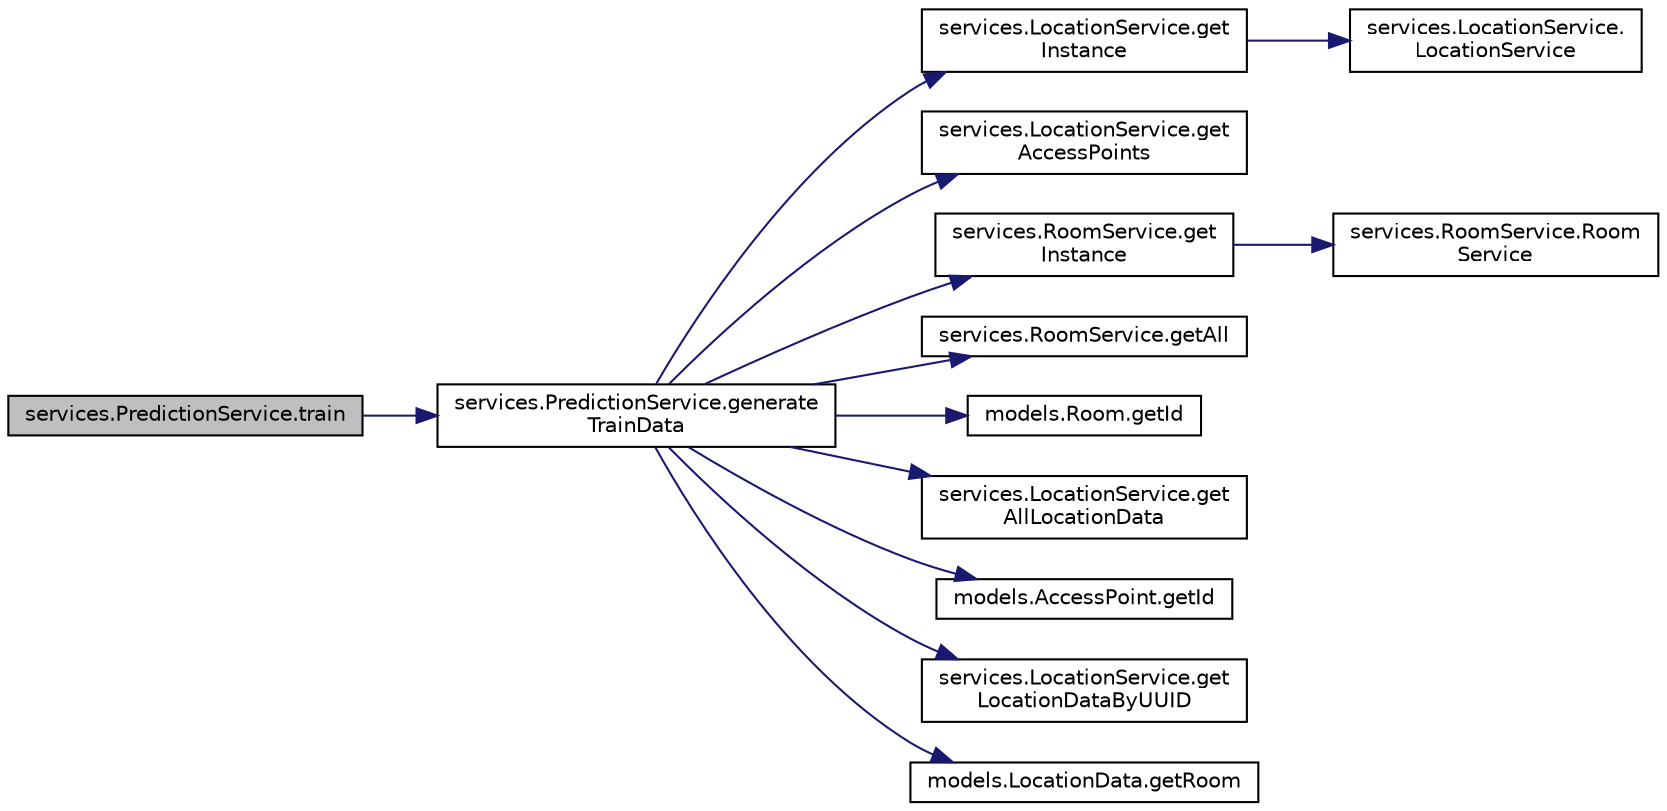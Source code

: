 digraph "services.PredictionService.train"
{
  edge [fontname="Helvetica",fontsize="10",labelfontname="Helvetica",labelfontsize="10"];
  node [fontname="Helvetica",fontsize="10",shape=record];
  rankdir="LR";
  Node47 [label="services.PredictionService.train",height=0.2,width=0.4,color="black", fillcolor="grey75", style="filled", fontcolor="black"];
  Node47 -> Node48 [color="midnightblue",fontsize="10",style="solid",fontname="Helvetica"];
  Node48 [label="services.PredictionService.generate\lTrainData",height=0.2,width=0.4,color="black", fillcolor="white", style="filled",URL="$classservices_1_1_prediction_service.html#aabbb939a70086467d1874d917238dc88"];
  Node48 -> Node49 [color="midnightblue",fontsize="10",style="solid",fontname="Helvetica"];
  Node49 [label="services.LocationService.get\lInstance",height=0.2,width=0.4,color="black", fillcolor="white", style="filled",URL="$classservices_1_1_location_service.html#aa8bbad3b03cffaf61749c7812d5ee938"];
  Node49 -> Node50 [color="midnightblue",fontsize="10",style="solid",fontname="Helvetica"];
  Node50 [label="services.LocationService.\lLocationService",height=0.2,width=0.4,color="black", fillcolor="white", style="filled",URL="$classservices_1_1_location_service.html#a85f8c2226b17fb1dbc11c707f4c8cd73"];
  Node48 -> Node51 [color="midnightblue",fontsize="10",style="solid",fontname="Helvetica"];
  Node51 [label="services.LocationService.get\lAccessPoints",height=0.2,width=0.4,color="black", fillcolor="white", style="filled",URL="$classservices_1_1_location_service.html#a03aad0851039778cf376564f6edec050"];
  Node48 -> Node52 [color="midnightblue",fontsize="10",style="solid",fontname="Helvetica"];
  Node52 [label="services.RoomService.get\lInstance",height=0.2,width=0.4,color="black", fillcolor="white", style="filled",URL="$classservices_1_1_room_service.html#adeddcdbaafe6b272b588002ff3d4d777"];
  Node52 -> Node53 [color="midnightblue",fontsize="10",style="solid",fontname="Helvetica"];
  Node53 [label="services.RoomService.Room\lService",height=0.2,width=0.4,color="black", fillcolor="white", style="filled",URL="$classservices_1_1_room_service.html#a6295cfa7e099005f2f90b9dd5fef09c6"];
  Node48 -> Node54 [color="midnightblue",fontsize="10",style="solid",fontname="Helvetica"];
  Node54 [label="services.RoomService.getAll",height=0.2,width=0.4,color="black", fillcolor="white", style="filled",URL="$classservices_1_1_room_service.html#a8638ce31ba01c962ea29c35afc824b4c"];
  Node48 -> Node55 [color="midnightblue",fontsize="10",style="solid",fontname="Helvetica"];
  Node55 [label="models.Room.getId",height=0.2,width=0.4,color="black", fillcolor="white", style="filled",URL="$classmodels_1_1_room.html#aaaad799593d83ad80c2dad8e5fe89386"];
  Node48 -> Node56 [color="midnightblue",fontsize="10",style="solid",fontname="Helvetica"];
  Node56 [label="services.LocationService.get\lAllLocationData",height=0.2,width=0.4,color="black", fillcolor="white", style="filled",URL="$classservices_1_1_location_service.html#a6f29b1e0b145567c82dbd4d74f8ccd4c"];
  Node48 -> Node57 [color="midnightblue",fontsize="10",style="solid",fontname="Helvetica"];
  Node57 [label="models.AccessPoint.getId",height=0.2,width=0.4,color="black", fillcolor="white", style="filled",URL="$classmodels_1_1_access_point.html#af5c5232bcfc26b75cee59fb801daf431"];
  Node48 -> Node58 [color="midnightblue",fontsize="10",style="solid",fontname="Helvetica"];
  Node58 [label="services.LocationService.get\lLocationDataByUUID",height=0.2,width=0.4,color="black", fillcolor="white", style="filled",URL="$classservices_1_1_location_service.html#abcd32ee2aca7c6455f13526d5717efd9"];
  Node48 -> Node59 [color="midnightblue",fontsize="10",style="solid",fontname="Helvetica"];
  Node59 [label="models.LocationData.getRoom",height=0.2,width=0.4,color="black", fillcolor="white", style="filled",URL="$classmodels_1_1_location_data.html#a41ae96bf5be7e4cca7d1cd6f511cfc9f"];
}
